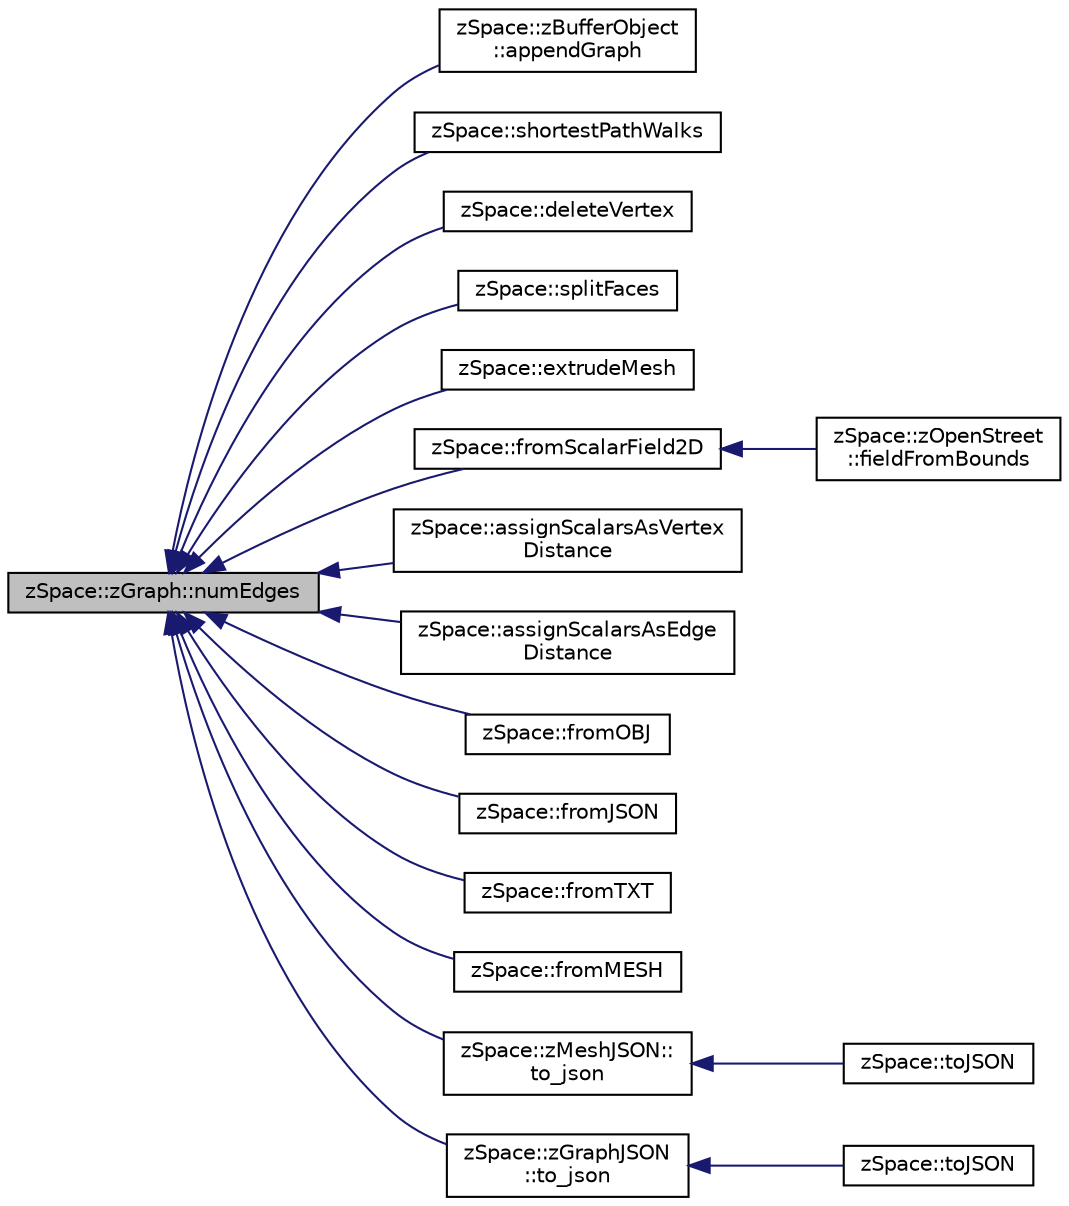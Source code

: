digraph "zSpace::zGraph::numEdges"
{
  edge [fontname="Helvetica",fontsize="10",labelfontname="Helvetica",labelfontsize="10"];
  node [fontname="Helvetica",fontsize="10",shape=record];
  rankdir="LR";
  Node218 [label="zSpace::zGraph::numEdges",height=0.2,width=0.4,color="black", fillcolor="grey75", style="filled", fontcolor="black"];
  Node218 -> Node219 [dir="back",color="midnightblue",fontsize="10",style="solid",fontname="Helvetica"];
  Node219 [label="zSpace::zBufferObject\l::appendGraph",height=0.2,width=0.4,color="black", fillcolor="white", style="filled",URL="$classz_space_1_1z_buffer_object.html#a435dffa7c25389e962ea22c0278707ec",tooltip="This method appends zGraph to the buffer. "];
  Node218 -> Node220 [dir="back",color="midnightblue",fontsize="10",style="solid",fontname="Helvetica"];
  Node220 [label="zSpace::shortestPathWalks",height=0.2,width=0.4,color="black", fillcolor="white", style="filled",URL="$group__z_graph_utilities.html#gac6d2ed4a56f24d0a48bc41967e9612ce",tooltip="This method computes the shortest path from the all vertices to all vertices of a graph and returns t..."];
  Node218 -> Node221 [dir="back",color="midnightblue",fontsize="10",style="solid",fontname="Helvetica"];
  Node221 [label="zSpace::deleteVertex",height=0.2,width=0.4,color="black", fillcolor="white", style="filled",URL="$group__z_mesh_modifiers.html#gad7f05263e242d0a98e3dbd09199246b1",tooltip="This method deletes the zMesh vertices given in the input vertex list. "];
  Node218 -> Node222 [dir="back",color="midnightblue",fontsize="10",style="solid",fontname="Helvetica"];
  Node222 [label="zSpace::splitFaces",height=0.2,width=0.4,color="black", fillcolor="white", style="filled",URL="$group__z_mesh_modifiers.html#gaeda022d590a10b38c94e75bc0e278d80",tooltip="This method splits a set of edges and faces of a mesh in a continuous manner. "];
  Node218 -> Node223 [dir="back",color="midnightblue",fontsize="10",style="solid",fontname="Helvetica"];
  Node223 [label="zSpace::extrudeMesh",height=0.2,width=0.4,color="black", fillcolor="white", style="filled",URL="$group__z_mesh_utilities.html#ga6f2ce938aa8bb72d5b4649115d76d9c8",tooltip="This method returns an extruded mesh from the input mesh. "];
  Node218 -> Node224 [dir="back",color="midnightblue",fontsize="10",style="solid",fontname="Helvetica"];
  Node224 [label="zSpace::fromScalarField2D",height=0.2,width=0.4,color="black", fillcolor="white", style="filled",URL="$group__z_scalar_field2_d_utilities.html#ga60b2c694356889487025ea4817c89010",tooltip="This method creates a mesh from the input scalar field. "];
  Node224 -> Node225 [dir="back",color="midnightblue",fontsize="10",style="solid",fontname="Helvetica"];
  Node225 [label="zSpace::zOpenStreet\l::fieldFromBounds",height=0.2,width=0.4,color="black", fillcolor="white", style="filled",URL="$classz_space_1_1z_open_street.html#afbc7adca0c9d2ee4635de29baba0b5b5",tooltip="This method computes the scalar field from the bounds and input resolution. It also computes the fiel..."];
  Node218 -> Node226 [dir="back",color="midnightblue",fontsize="10",style="solid",fontname="Helvetica"];
  Node226 [label="zSpace::assignScalarsAsVertex\lDistance",height=0.2,width=0.4,color="black", fillcolor="white", style="filled",URL="$group__z_scalar_field2_d_utilities.html#gac93eff7601d89235a608cd8886078bcf",tooltip="This method creates a vertex distance Field from the input mesh vertex positions. ..."];
  Node218 -> Node227 [dir="back",color="midnightblue",fontsize="10",style="solid",fontname="Helvetica"];
  Node227 [label="zSpace::assignScalarsAsEdge\lDistance",height=0.2,width=0.4,color="black", fillcolor="white", style="filled",URL="$group__z_scalar_field2_d_utilities.html#gafedda5c1bbae225132fbd221a3fd7e42",tooltip="This method creates a edge distance Field from the input mesh. "];
  Node218 -> Node228 [dir="back",color="midnightblue",fontsize="10",style="solid",fontname="Helvetica"];
  Node228 [label="zSpace::fromOBJ",height=0.2,width=0.4,color="black", fillcolor="white", style="filled",URL="$group__z_i_o___mesh.html#gad60778d5e70ebdcc0bd24babf3afa810",tooltip="This method imports zMesh from an OBJ file. "];
  Node218 -> Node229 [dir="back",color="midnightblue",fontsize="10",style="solid",fontname="Helvetica"];
  Node229 [label="zSpace::fromJSON",height=0.2,width=0.4,color="black", fillcolor="white", style="filled",URL="$group__z_i_o___mesh.html#gad2f07c6da97272b61502c6fab57d83b0",tooltip="This method imports zMesh from a JSON file format using JSON Modern Library. "];
  Node218 -> Node230 [dir="back",color="midnightblue",fontsize="10",style="solid",fontname="Helvetica"];
  Node230 [label="zSpace::fromTXT",height=0.2,width=0.4,color="black", fillcolor="white", style="filled",URL="$group__z_i_o___graph.html#ga8a777733141d990b954475902e8a8cdc",tooltip="This method imports zGraph from an TXT file. "];
  Node218 -> Node231 [dir="back",color="midnightblue",fontsize="10",style="solid",fontname="Helvetica"];
  Node231 [label="zSpace::fromMESH",height=0.2,width=0.4,color="black", fillcolor="white", style="filled",URL="$group__z_i_o___graph.html#gaf0c07f18c8822ecfe7fc06304527d209",tooltip="This method creates zGraph from a input zMesh. "];
  Node218 -> Node232 [dir="back",color="midnightblue",fontsize="10",style="solid",fontname="Helvetica"];
  Node232 [label="zSpace::zMeshJSON::\lto_json",height=0.2,width=0.4,color="black", fillcolor="white", style="filled",URL="$classz_space_1_1z_mesh_j_s_o_n.html#a2f9c901ed11d790ecec40f3ca6ea4a17",tooltip="This method creates the JSON file from the input zMesh using JSON Modern Library. ..."];
  Node232 -> Node233 [dir="back",color="midnightblue",fontsize="10",style="solid",fontname="Helvetica"];
  Node233 [label="zSpace::toJSON",height=0.2,width=0.4,color="black", fillcolor="white", style="filled",URL="$group__z_i_o___mesh.html#ga6fccda275363a86353d2750673122d6f",tooltip="This method exports zMesh to a JSON file format using JSON Modern Library. "];
  Node218 -> Node234 [dir="back",color="midnightblue",fontsize="10",style="solid",fontname="Helvetica"];
  Node234 [label="zSpace::zGraphJSON\l::to_json",height=0.2,width=0.4,color="black", fillcolor="white", style="filled",URL="$classz_space_1_1z_graph_j_s_o_n.html#a0325de934ba660bfda600cd91beafc6c",tooltip="This method creates the JSON file from the input zGraph using JSON Modern Library. "];
  Node234 -> Node235 [dir="back",color="midnightblue",fontsize="10",style="solid",fontname="Helvetica"];
  Node235 [label="zSpace::toJSON",height=0.2,width=0.4,color="black", fillcolor="white", style="filled",URL="$group__z_i_o___graph.html#gac49cfef1063731952f6decc21775c747",tooltip="This method exports zGraph to a JSON file format using JSON Modern Library. "];
}
